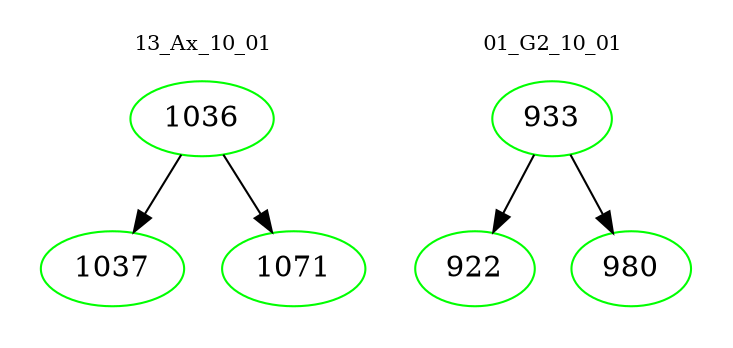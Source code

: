 digraph{
subgraph cluster_0 {
color = white
label = "13_Ax_10_01";
fontsize=10;
T0_1036 [label="1036", color="green"]
T0_1036 -> T0_1037 [color="black"]
T0_1037 [label="1037", color="green"]
T0_1036 -> T0_1071 [color="black"]
T0_1071 [label="1071", color="green"]
}
subgraph cluster_1 {
color = white
label = "01_G2_10_01";
fontsize=10;
T1_933 [label="933", color="green"]
T1_933 -> T1_922 [color="black"]
T1_922 [label="922", color="green"]
T1_933 -> T1_980 [color="black"]
T1_980 [label="980", color="green"]
}
}
